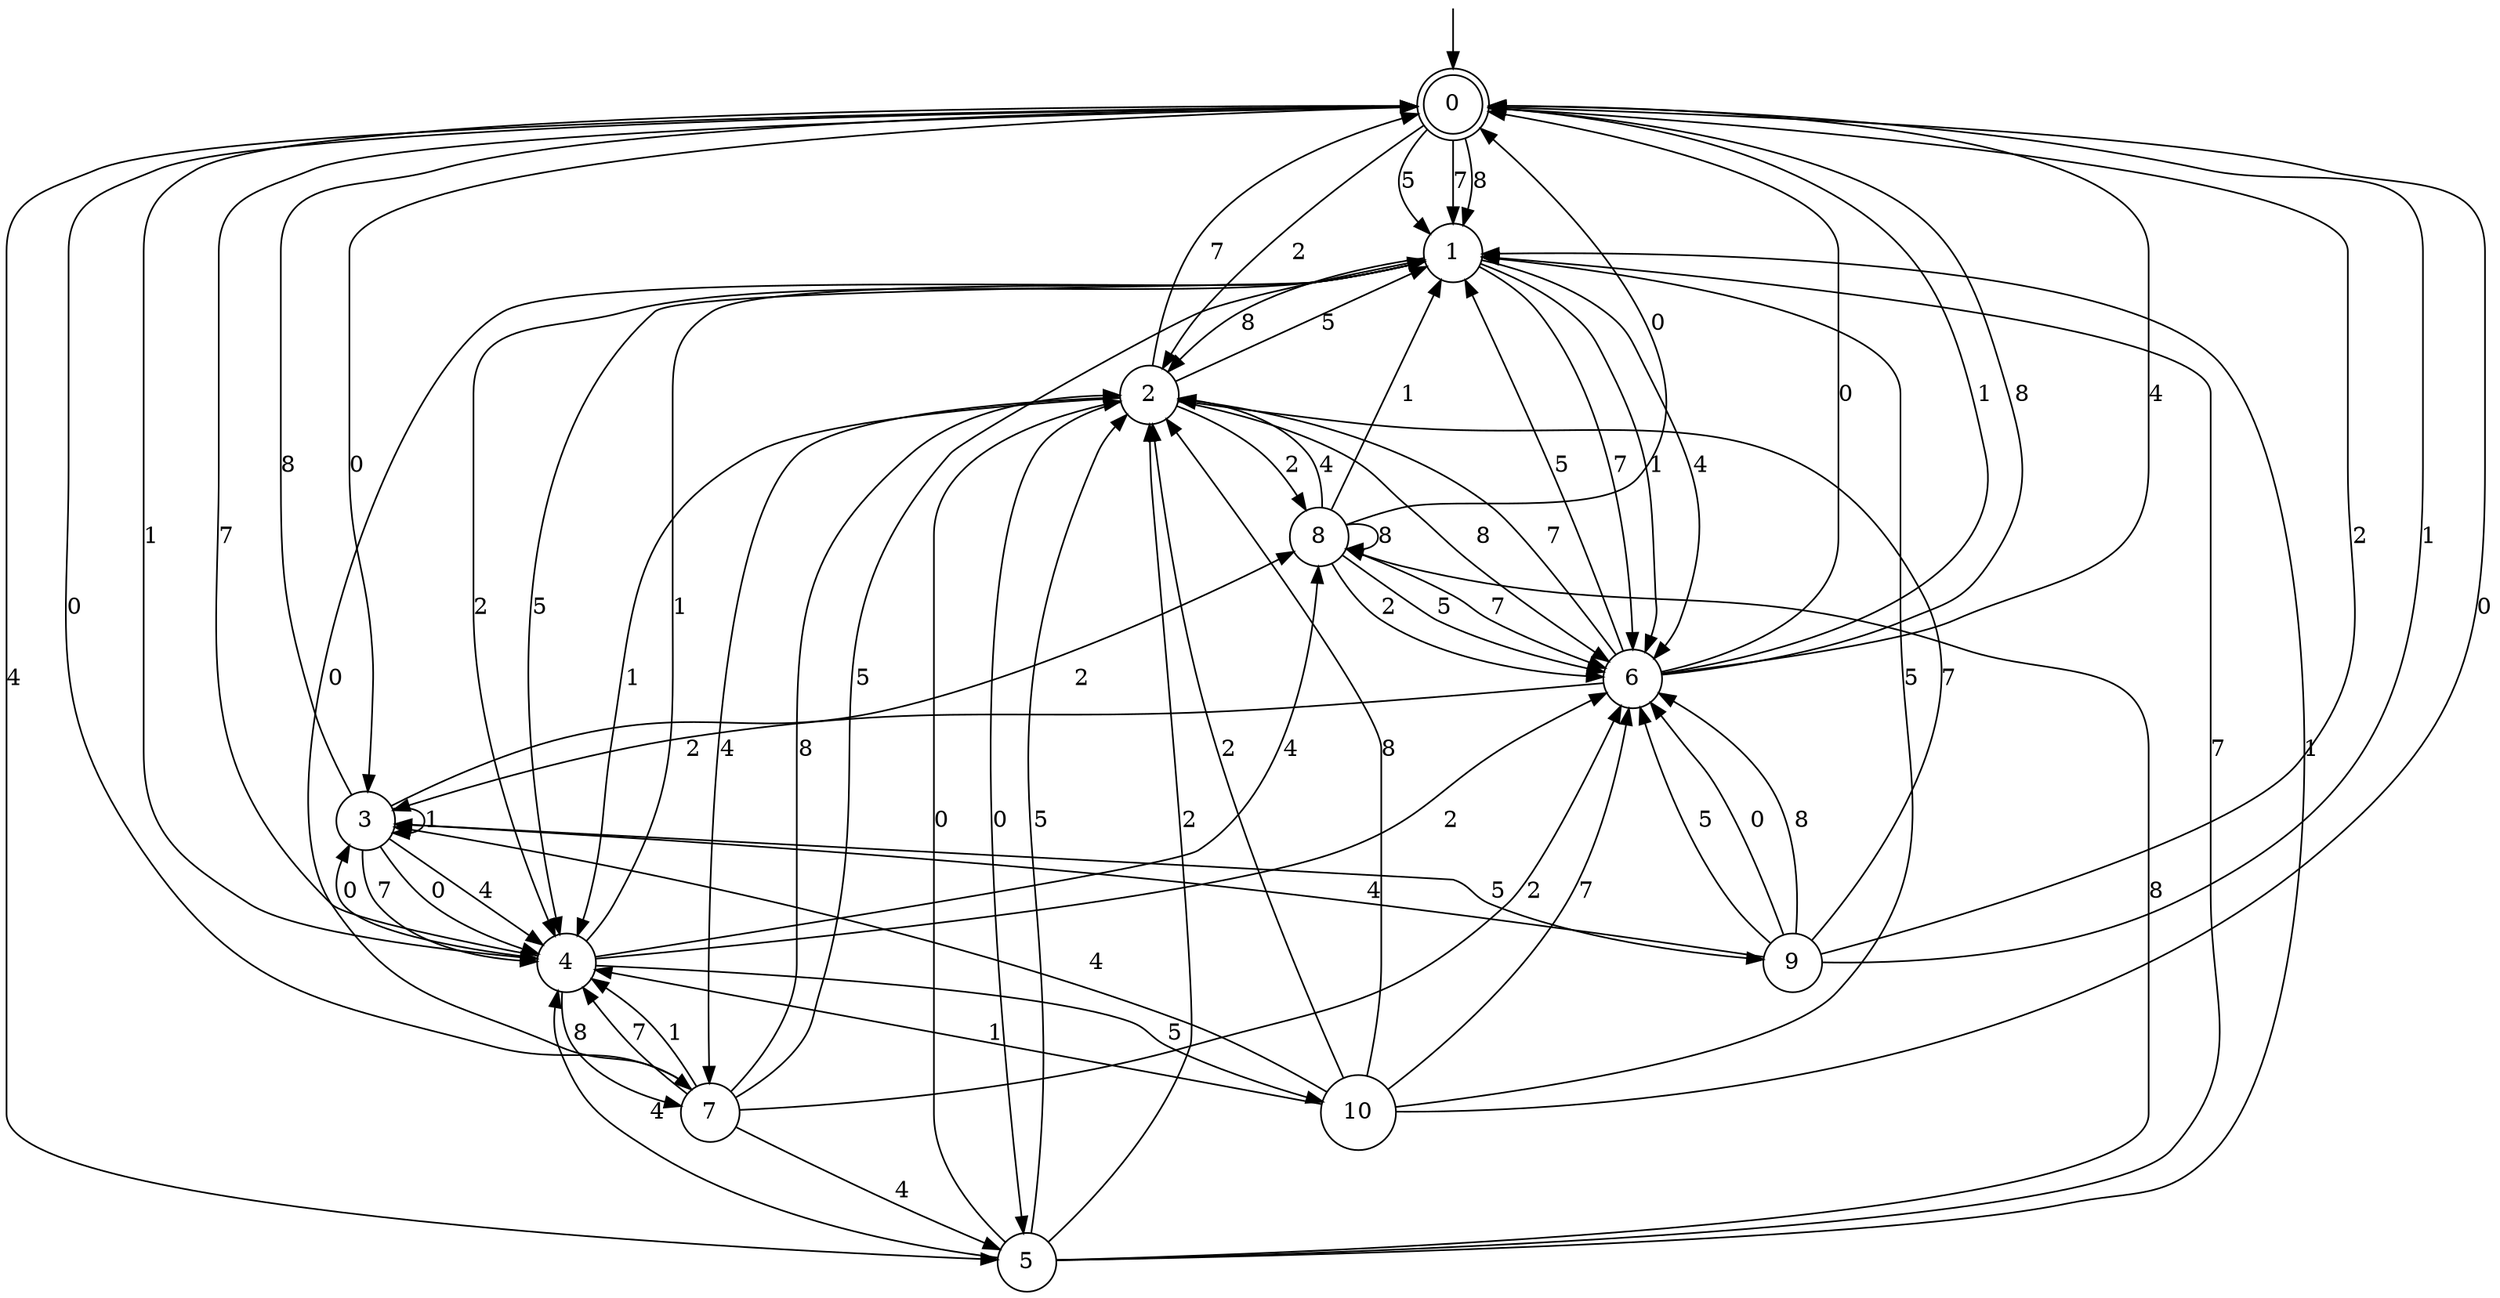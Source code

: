 digraph g {

	s0 [shape="doublecircle" label="0"];
	s1 [shape="circle" label="1"];
	s2 [shape="circle" label="2"];
	s3 [shape="circle" label="3"];
	s4 [shape="circle" label="4"];
	s5 [shape="circle" label="5"];
	s6 [shape="circle" label="6"];
	s7 [shape="circle" label="7"];
	s8 [shape="circle" label="8"];
	s9 [shape="circle" label="9"];
	s10 [shape="circle" label="10"];
	s0 -> s1 [label="5"];
	s0 -> s1 [label="7"];
	s0 -> s2 [label="2"];
	s0 -> s3 [label="0"];
	s0 -> s4 [label="1"];
	s0 -> s1 [label="8"];
	s0 -> s5 [label="4"];
	s1 -> s4 [label="5"];
	s1 -> s6 [label="7"];
	s1 -> s4 [label="2"];
	s1 -> s7 [label="0"];
	s1 -> s6 [label="1"];
	s1 -> s2 [label="8"];
	s1 -> s6 [label="4"];
	s2 -> s1 [label="5"];
	s2 -> s0 [label="7"];
	s2 -> s8 [label="2"];
	s2 -> s5 [label="0"];
	s2 -> s4 [label="1"];
	s2 -> s6 [label="8"];
	s2 -> s7 [label="4"];
	s3 -> s9 [label="5"];
	s3 -> s4 [label="7"];
	s3 -> s8 [label="2"];
	s3 -> s4 [label="0"];
	s3 -> s3 [label="1"];
	s3 -> s0 [label="8"];
	s3 -> s4 [label="4"];
	s4 -> s10 [label="5"];
	s4 -> s0 [label="7"];
	s4 -> s6 [label="2"];
	s4 -> s3 [label="0"];
	s4 -> s1 [label="1"];
	s4 -> s7 [label="8"];
	s4 -> s8 [label="4"];
	s5 -> s2 [label="5"];
	s5 -> s1 [label="7"];
	s5 -> s2 [label="2"];
	s5 -> s2 [label="0"];
	s5 -> s1 [label="1"];
	s5 -> s8 [label="8"];
	s5 -> s4 [label="4"];
	s6 -> s1 [label="5"];
	s6 -> s2 [label="7"];
	s6 -> s3 [label="2"];
	s6 -> s0 [label="0"];
	s6 -> s0 [label="1"];
	s6 -> s0 [label="8"];
	s6 -> s0 [label="4"];
	s7 -> s1 [label="5"];
	s7 -> s4 [label="7"];
	s7 -> s6 [label="2"];
	s7 -> s0 [label="0"];
	s7 -> s4 [label="1"];
	s7 -> s2 [label="8"];
	s7 -> s5 [label="4"];
	s8 -> s6 [label="5"];
	s8 -> s6 [label="7"];
	s8 -> s6 [label="2"];
	s8 -> s0 [label="0"];
	s8 -> s1 [label="1"];
	s8 -> s8 [label="8"];
	s8 -> s2 [label="4"];
	s9 -> s6 [label="5"];
	s9 -> s2 [label="7"];
	s9 -> s0 [label="2"];
	s9 -> s6 [label="0"];
	s9 -> s0 [label="1"];
	s9 -> s6 [label="8"];
	s9 -> s3 [label="4"];
	s10 -> s1 [label="5"];
	s10 -> s6 [label="7"];
	s10 -> s2 [label="2"];
	s10 -> s0 [label="0"];
	s10 -> s4 [label="1"];
	s10 -> s2 [label="8"];
	s10 -> s3 [label="4"];

__start0 [label="" shape="none" width="0" height="0"];
__start0 -> s0;

}
